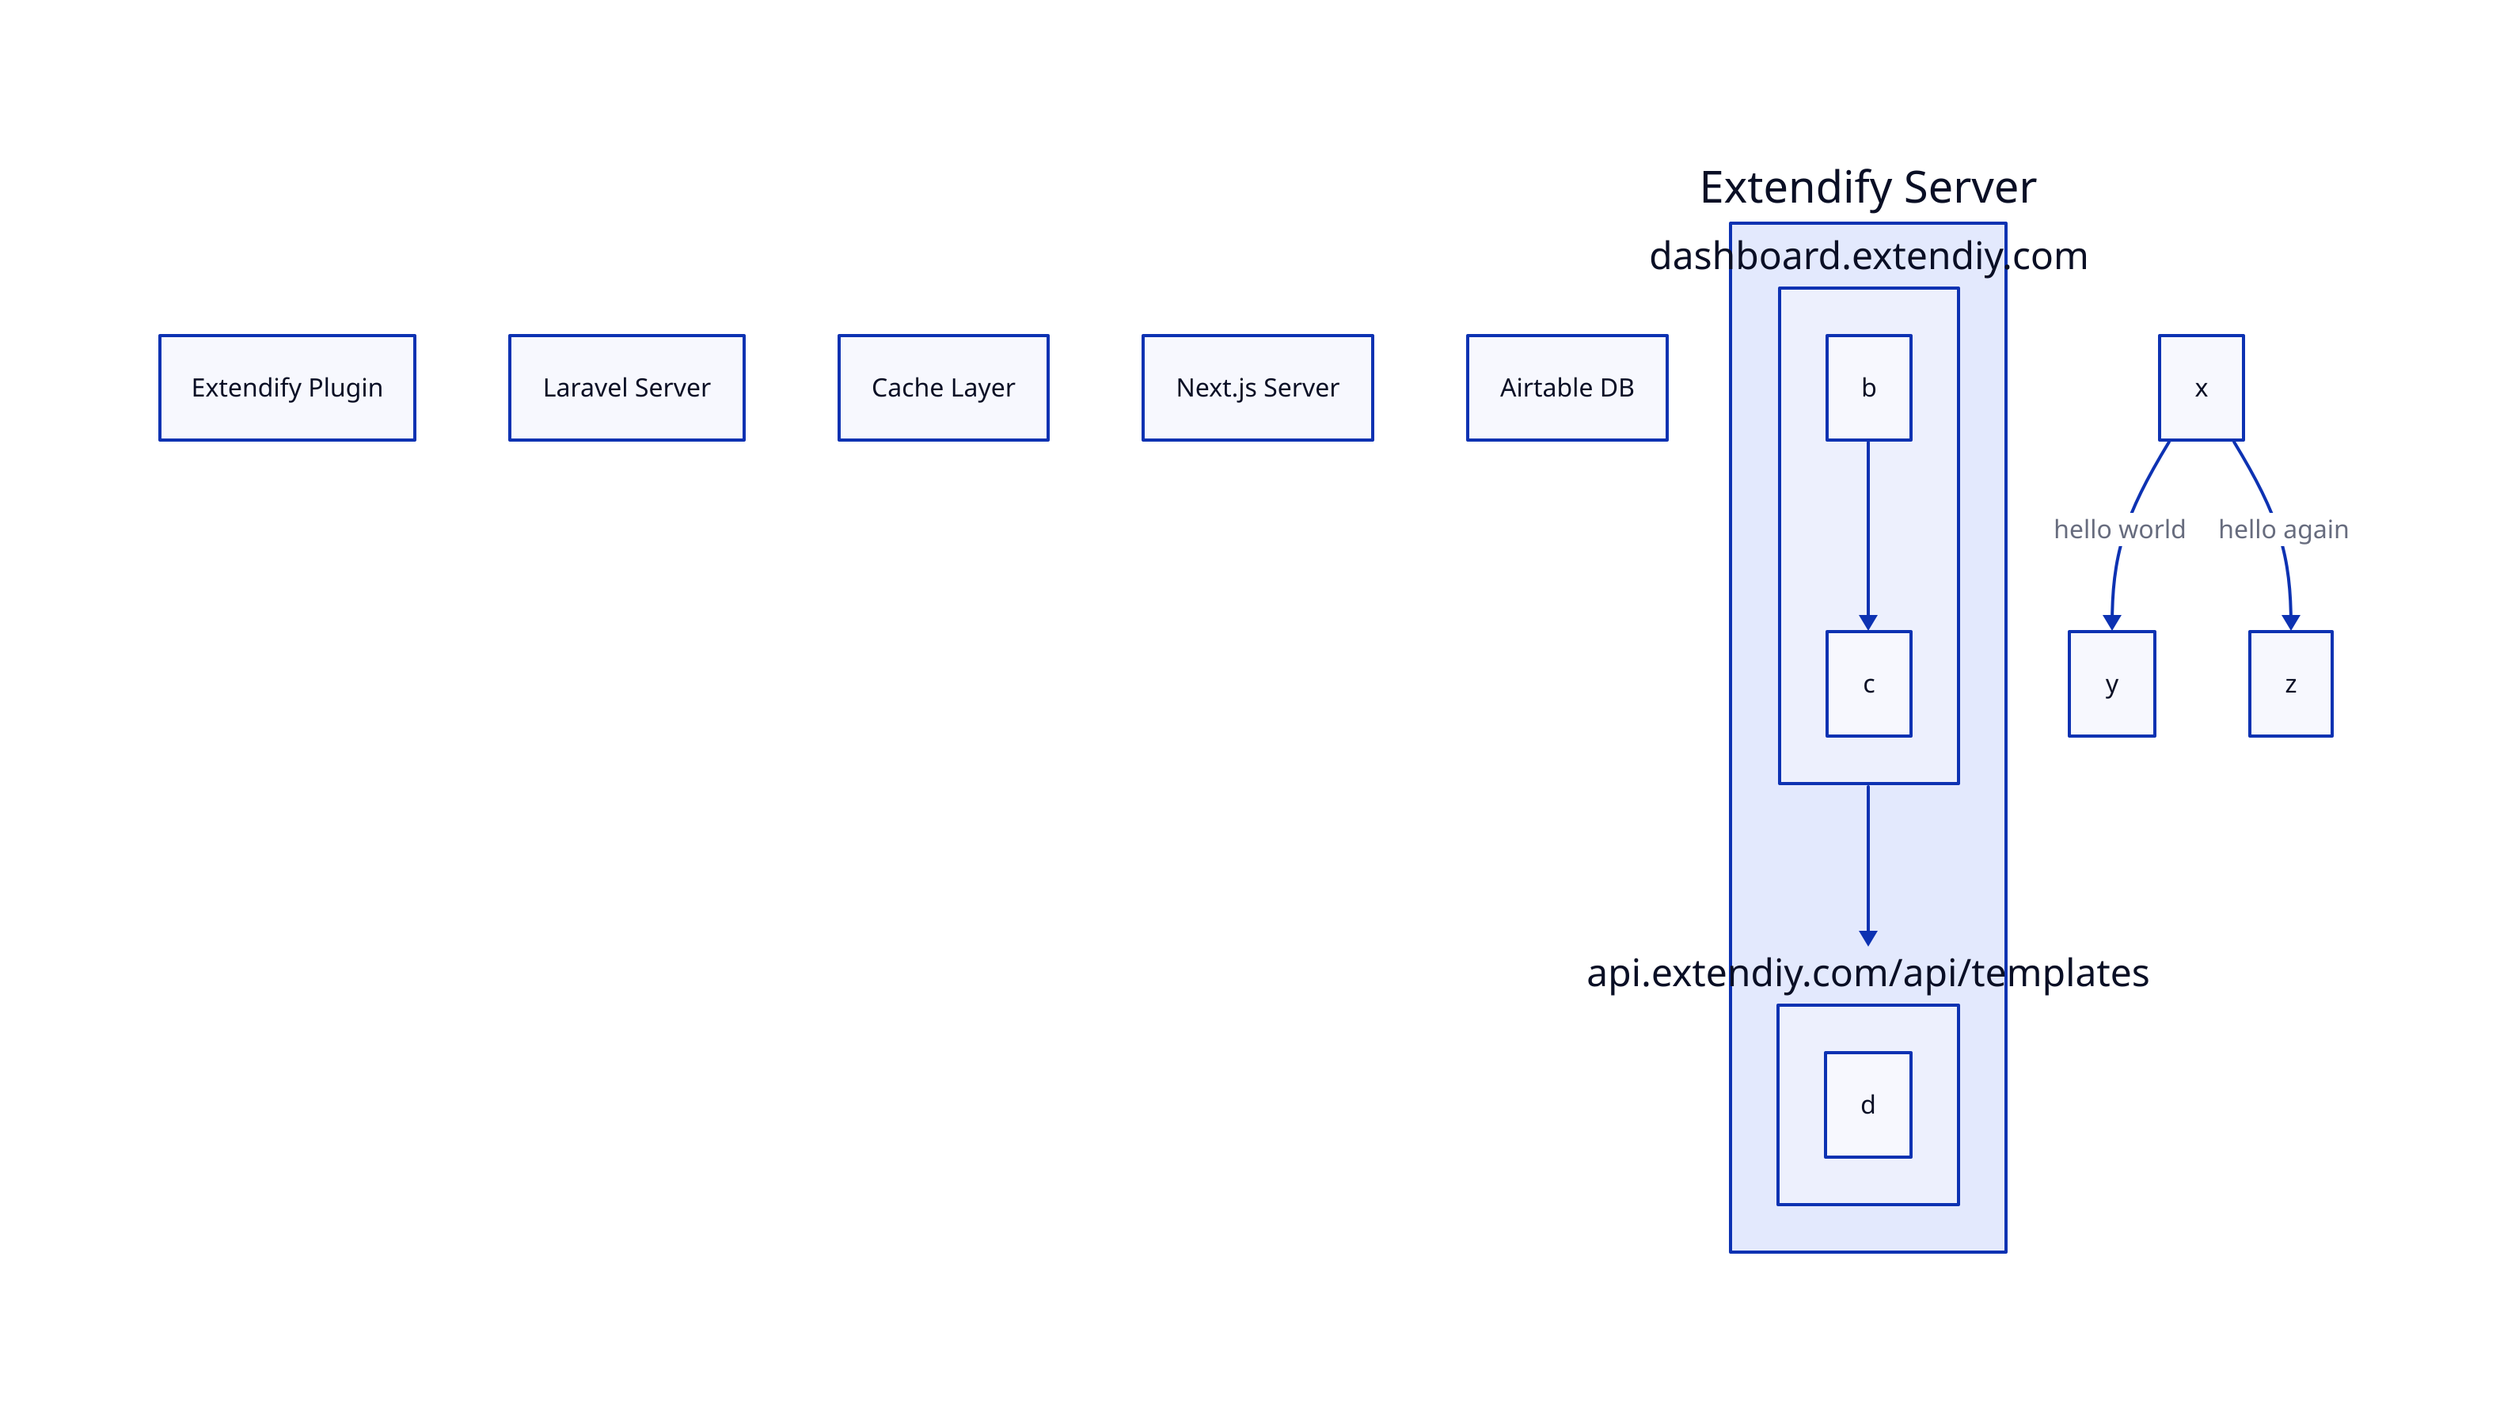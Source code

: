 a: Extendify Plugin
b: Laravel Server
c: Cache Layer
d: Next.js Server
e: Airtable DB

extendifyServer: Extendify Server {
  dashboardServer: dashboard.extendiy.com {
    b -> c
  }

  apiServer: api.extendiy.com/api/templates {
    d
  }

  dashboardServer -> apiServer
}

x -> y: hello world
x -> z: hello again

